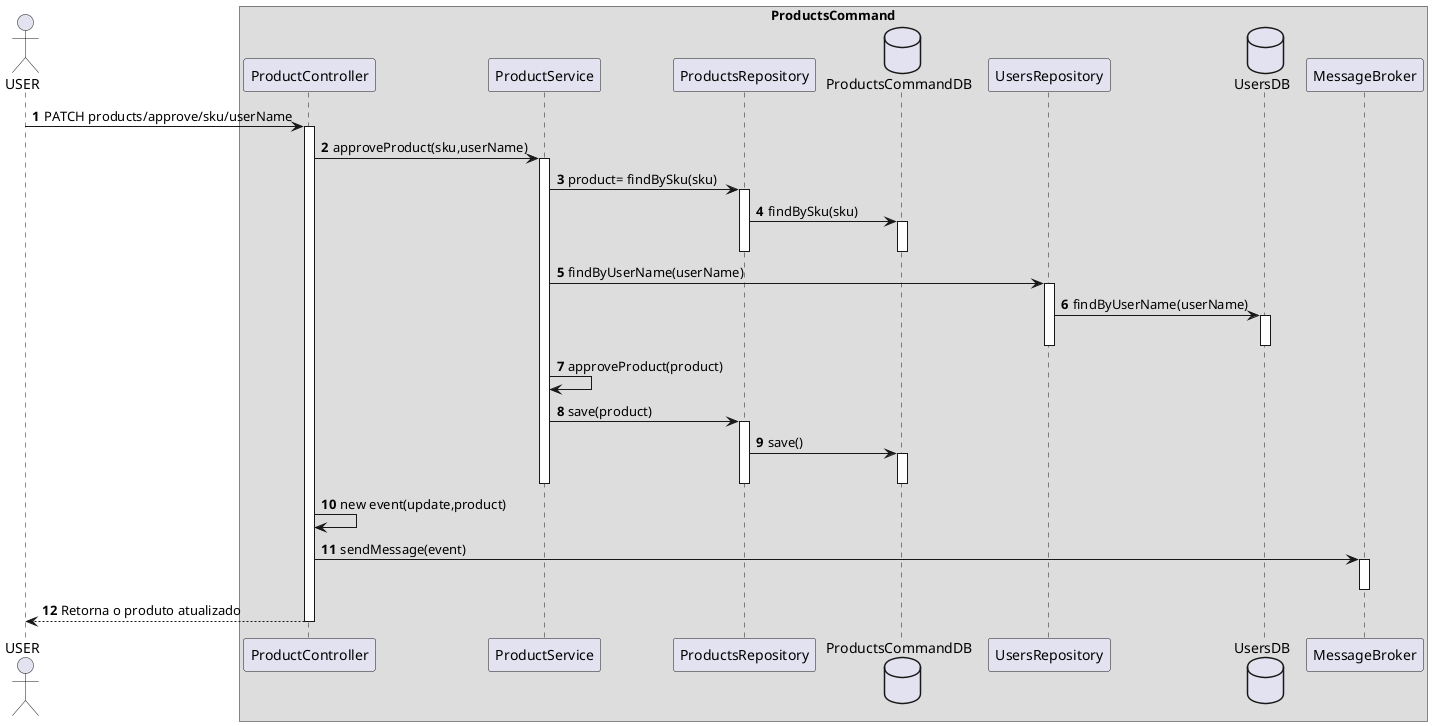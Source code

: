 @startuml
'https://plantuml.com/sequence-diagram

autonumber
actor USER as USER
box "ProductsCommand"
participant "ProductController" as CTRL
participant "ProductService" as SERV
participant "ProductsRepository" as REPO
database "ProductsCommandDB" as DB
participant "UsersRepository" as USRREPO
database "UsersDB" as USRDB
participant "MessageBroker" as MSG

USER -> CTRL : PATCH products/approve/sku/userName
activate CTRL
    CTRL-> SERV : approveProduct(sku,userName)
    activate SERV
        SERV -> REPO: product= findBySku(sku)
                activate REPO
                    REPO -> DB : findBySku(sku)
                    activate DB
                    deactivate DB
                deactivate REPO
        SERV-> USRREPO: findByUserName(userName)
        activate USRREPO
            USRREPO-> USRDB: findByUserName(userName)
            activate USRDB
            deactivate USRDB
        deactivate USRREPO
        SERV -> SERV : approveProduct(product)
        SERV -> REPO : save(product)
                        activate REPO
                            REPO -> DB : save()
                                                activate DB
                                                deactivate DB
                        deactivate REPO
    deactivate SERV
            CTRL -> CTRL : new event(update,product)
            CTRL -> MSG : sendMessage(event)
                activate MSG
                deactivate MSG
CTRL --> USER : Retorna o produto atualizado
deactivate CTRL
@enduml